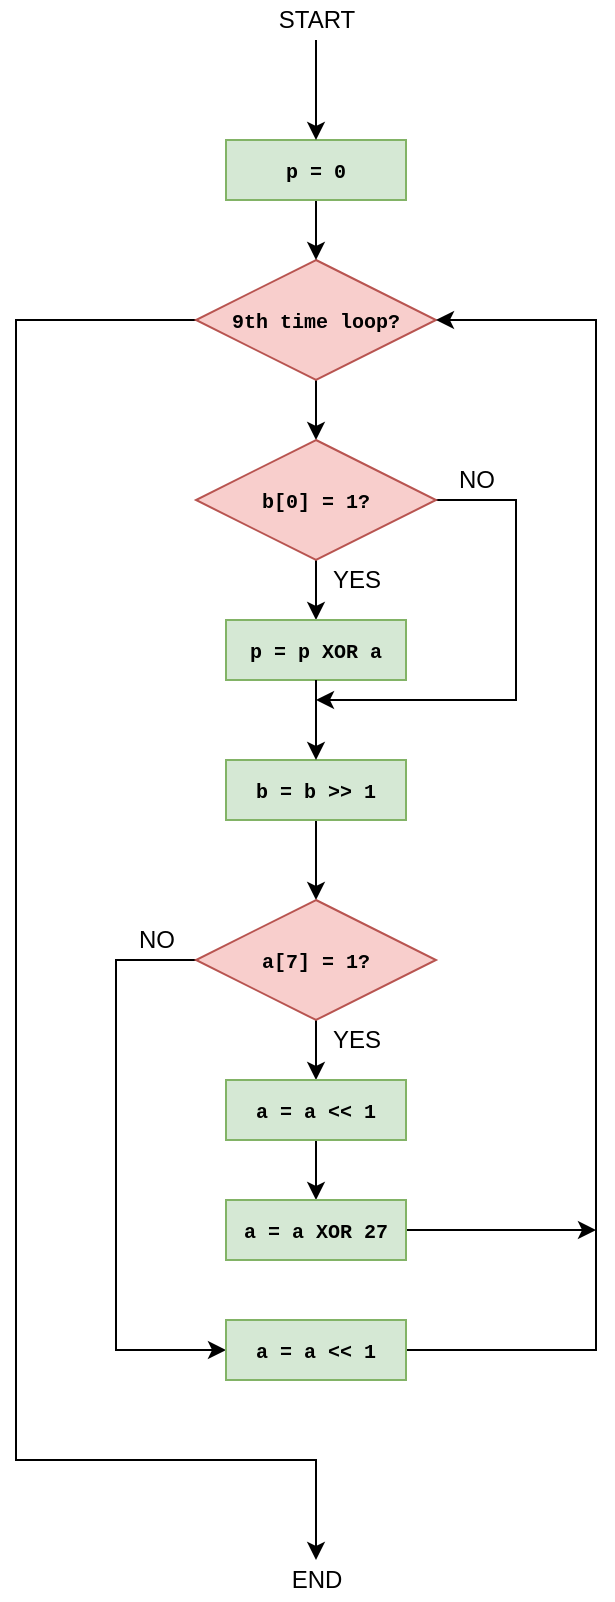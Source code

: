 <mxfile version="14.5.1" type="device"><diagram id="aYbNdX1JL5yYpFF6Q2Vs" name="Page-1"><mxGraphModel dx="599" dy="341" grid="1" gridSize="10" guides="1" tooltips="1" connect="1" arrows="1" fold="1" page="1" pageScale="1" pageWidth="1200" pageHeight="1920" math="0" shadow="0"><root><mxCell id="0"/><mxCell id="1" parent="0"/><mxCell id="p9LIFUeE3I7jYlCQ3jy8-5" value="" style="edgeStyle=orthogonalEdgeStyle;rounded=0;orthogonalLoop=1;jettySize=auto;html=1;" parent="1" source="p9LIFUeE3I7jYlCQ3jy8-1" target="p9LIFUeE3I7jYlCQ3jy8-4" edge="1"><mxGeometry relative="1" as="geometry"/></mxCell><mxCell id="p9LIFUeE3I7jYlCQ3jy8-20" style="edgeStyle=orthogonalEdgeStyle;rounded=0;orthogonalLoop=1;jettySize=auto;html=1;exitX=0;exitY=0.5;exitDx=0;exitDy=0;" parent="1" source="p9LIFUeE3I7jYlCQ3jy8-1" edge="1"><mxGeometry relative="1" as="geometry"><mxPoint x="440" y="800" as="targetPoint"/><Array as="points"><mxPoint x="290" y="180"/><mxPoint x="290" y="750"/><mxPoint x="440" y="750"/></Array></mxGeometry></mxCell><mxCell id="p9LIFUeE3I7jYlCQ3jy8-1" value="&lt;font face=&quot;Courier New&quot; size=&quot;1&quot;&gt;&lt;b&gt;9th time loop?&lt;/b&gt;&lt;/font&gt;" style="rhombus;whiteSpace=wrap;html=1;fillColor=#f8cecc;strokeColor=#b85450;" parent="1" vertex="1"><mxGeometry x="380" y="150" width="120" height="60" as="geometry"/></mxCell><mxCell id="p9LIFUeE3I7jYlCQ3jy8-3" value="" style="edgeStyle=orthogonalEdgeStyle;rounded=0;orthogonalLoop=1;jettySize=auto;html=1;" parent="1" source="p9LIFUeE3I7jYlCQ3jy8-2" target="p9LIFUeE3I7jYlCQ3jy8-1" edge="1"><mxGeometry relative="1" as="geometry"/></mxCell><mxCell id="p9LIFUeE3I7jYlCQ3jy8-2" value="&lt;b&gt;&lt;font face=&quot;Courier New&quot; style=&quot;font-size: 10px&quot;&gt;p = 0&lt;/font&gt;&lt;/b&gt;" style="rounded=0;whiteSpace=wrap;html=1;fillColor=#d5e8d4;strokeColor=#82b366;" parent="1" vertex="1"><mxGeometry x="395" y="90" width="90" height="30" as="geometry"/></mxCell><mxCell id="p9LIFUeE3I7jYlCQ3jy8-7" value="" style="edgeStyle=orthogonalEdgeStyle;rounded=0;orthogonalLoop=1;jettySize=auto;html=1;" parent="1" source="p9LIFUeE3I7jYlCQ3jy8-4" target="p9LIFUeE3I7jYlCQ3jy8-6" edge="1"><mxGeometry relative="1" as="geometry"/></mxCell><mxCell id="p9LIFUeE3I7jYlCQ3jy8-29" style="edgeStyle=orthogonalEdgeStyle;rounded=0;orthogonalLoop=1;jettySize=auto;html=1;exitX=1;exitY=0.5;exitDx=0;exitDy=0;" parent="1" source="p9LIFUeE3I7jYlCQ3jy8-4" edge="1"><mxGeometry relative="1" as="geometry"><mxPoint x="440" y="370" as="targetPoint"/><Array as="points"><mxPoint x="540" y="270"/><mxPoint x="540" y="370"/></Array></mxGeometry></mxCell><mxCell id="p9LIFUeE3I7jYlCQ3jy8-4" value="&lt;font face=&quot;Courier New&quot; size=&quot;1&quot;&gt;&lt;b&gt;b[0] = 1?&lt;/b&gt;&lt;/font&gt;" style="rhombus;whiteSpace=wrap;html=1;fillColor=#f8cecc;strokeColor=#b85450;" parent="1" vertex="1"><mxGeometry x="380" y="240" width="120" height="60" as="geometry"/></mxCell><mxCell id="p9LIFUeE3I7jYlCQ3jy8-9" value="" style="edgeStyle=orthogonalEdgeStyle;rounded=0;orthogonalLoop=1;jettySize=auto;html=1;" parent="1" source="q5ywC1NResnwxDVDFunS-1" target="p9LIFUeE3I7jYlCQ3jy8-8" edge="1"><mxGeometry relative="1" as="geometry"/></mxCell><mxCell id="p9LIFUeE3I7jYlCQ3jy8-6" value="&lt;font face=&quot;Courier New&quot; style=&quot;font-size: 10px&quot;&gt;&lt;b&gt;p = p XOR a&lt;/b&gt;&lt;/font&gt;" style="rounded=0;whiteSpace=wrap;html=1;fillColor=#d5e8d4;strokeColor=#82b366;" parent="1" vertex="1"><mxGeometry x="395" y="330" width="90" height="30" as="geometry"/></mxCell><mxCell id="p9LIFUeE3I7jYlCQ3jy8-11" value="" style="edgeStyle=orthogonalEdgeStyle;rounded=0;orthogonalLoop=1;jettySize=auto;html=1;" parent="1" source="p9LIFUeE3I7jYlCQ3jy8-8" target="p9LIFUeE3I7jYlCQ3jy8-10" edge="1"><mxGeometry relative="1" as="geometry"/></mxCell><mxCell id="p9LIFUeE3I7jYlCQ3jy8-16" style="edgeStyle=orthogonalEdgeStyle;rounded=0;orthogonalLoop=1;jettySize=auto;html=1;exitX=0;exitY=0.5;exitDx=0;exitDy=0;entryX=0;entryY=0.5;entryDx=0;entryDy=0;" parent="1" source="p9LIFUeE3I7jYlCQ3jy8-8" edge="1"><mxGeometry relative="1" as="geometry"><Array as="points"><mxPoint x="340" y="500"/><mxPoint x="340" y="695"/></Array><mxPoint x="395" y="695.0" as="targetPoint"/></mxGeometry></mxCell><mxCell id="p9LIFUeE3I7jYlCQ3jy8-8" value="&lt;font face=&quot;Courier New&quot; style=&quot;font-size: 10px&quot;&gt;&lt;b&gt;a[7] = 1?&lt;/b&gt;&lt;/font&gt;" style="rhombus;whiteSpace=wrap;html=1;fillColor=#f8cecc;strokeColor=#b85450;" parent="1" vertex="1"><mxGeometry x="380" y="470" width="120" height="60" as="geometry"/></mxCell><mxCell id="p9LIFUeE3I7jYlCQ3jy8-13" value="" style="edgeStyle=orthogonalEdgeStyle;rounded=0;orthogonalLoop=1;jettySize=auto;html=1;" parent="1" source="p9LIFUeE3I7jYlCQ3jy8-10" target="p9LIFUeE3I7jYlCQ3jy8-12" edge="1"><mxGeometry relative="1" as="geometry"/></mxCell><mxCell id="p9LIFUeE3I7jYlCQ3jy8-10" value="&lt;font style=&quot;font-size: 10px&quot; face=&quot;Courier New&quot;&gt;&lt;b&gt;a = a &amp;lt;&amp;lt; 1&lt;/b&gt;&lt;/font&gt;" style="rounded=0;whiteSpace=wrap;html=1;fillColor=#d5e8d4;strokeColor=#82b366;" parent="1" vertex="1"><mxGeometry x="395" y="560" width="90" height="30" as="geometry"/></mxCell><mxCell id="p9LIFUeE3I7jYlCQ3jy8-23" style="edgeStyle=orthogonalEdgeStyle;rounded=0;orthogonalLoop=1;jettySize=auto;html=1;exitX=1;exitY=0.5;exitDx=0;exitDy=0;" parent="1" source="p9LIFUeE3I7jYlCQ3jy8-12" edge="1"><mxGeometry relative="1" as="geometry"><mxPoint x="580" y="635" as="targetPoint"/></mxGeometry></mxCell><mxCell id="p9LIFUeE3I7jYlCQ3jy8-12" value="&lt;font face=&quot;Courier New&quot; style=&quot;font-size: 10px&quot;&gt;&lt;b&gt;a = a XOR 27&lt;/b&gt;&lt;/font&gt;" style="rounded=0;whiteSpace=wrap;html=1;fillColor=#d5e8d4;strokeColor=#82b366;" parent="1" vertex="1"><mxGeometry x="395" y="620" width="90" height="30" as="geometry"/></mxCell><mxCell id="p9LIFUeE3I7jYlCQ3jy8-18" style="edgeStyle=orthogonalEdgeStyle;rounded=0;orthogonalLoop=1;jettySize=auto;html=1;entryX=1;entryY=0.5;entryDx=0;entryDy=0;exitX=0.5;exitY=1;exitDx=0;exitDy=0;" parent="1" source="p9LIFUeE3I7jYlCQ3jy8-21" target="p9LIFUeE3I7jYlCQ3jy8-1" edge="1"><mxGeometry relative="1" as="geometry"><mxPoint x="600" y="180" as="targetPoint"/><mxPoint x="500" y="650" as="sourcePoint"/><Array as="points"><mxPoint x="440" y="695"/><mxPoint x="580" y="695"/><mxPoint x="580" y="180"/></Array></mxGeometry></mxCell><mxCell id="p9LIFUeE3I7jYlCQ3jy8-15" value="" style="endArrow=classic;html=1;entryX=0.5;entryY=0;entryDx=0;entryDy=0;" parent="1" target="p9LIFUeE3I7jYlCQ3jy8-2" edge="1"><mxGeometry width="50" height="50" relative="1" as="geometry"><mxPoint x="440" y="40" as="sourcePoint"/><mxPoint x="470" y="140" as="targetPoint"/></mxGeometry></mxCell><mxCell id="p9LIFUeE3I7jYlCQ3jy8-21" value="&lt;font face=&quot;Courier New&quot; style=&quot;font-size: 10px&quot;&gt;&lt;b&gt;a = a &amp;lt;&amp;lt; 1&lt;/b&gt;&lt;/font&gt;" style="rounded=0;whiteSpace=wrap;html=1;fillColor=#d5e8d4;strokeColor=#82b366;" parent="1" vertex="1"><mxGeometry x="395" y="680" width="90" height="30" as="geometry"/></mxCell><mxCell id="p9LIFUeE3I7jYlCQ3jy8-24" value="YES" style="text;html=1;align=center;verticalAlign=middle;resizable=0;points=[];autosize=1;" parent="1" vertex="1"><mxGeometry x="440" y="530" width="40" height="20" as="geometry"/></mxCell><mxCell id="p9LIFUeE3I7jYlCQ3jy8-25" value="NO" style="text;html=1;align=center;verticalAlign=middle;resizable=0;points=[];autosize=1;" parent="1" vertex="1"><mxGeometry x="345" y="480" width="30" height="20" as="geometry"/></mxCell><mxCell id="p9LIFUeE3I7jYlCQ3jy8-26" value="END" style="text;html=1;align=center;verticalAlign=middle;resizable=0;points=[];autosize=1;" parent="1" vertex="1"><mxGeometry x="420" y="800" width="40" height="20" as="geometry"/></mxCell><mxCell id="p9LIFUeE3I7jYlCQ3jy8-27" value="YES" style="text;html=1;align=center;verticalAlign=middle;resizable=0;points=[];autosize=1;" parent="1" vertex="1"><mxGeometry x="440" y="300" width="40" height="20" as="geometry"/></mxCell><mxCell id="p9LIFUeE3I7jYlCQ3jy8-28" value="START" style="text;html=1;align=center;verticalAlign=middle;resizable=0;points=[];autosize=1;" parent="1" vertex="1"><mxGeometry x="415" y="20" width="50" height="20" as="geometry"/></mxCell><mxCell id="p9LIFUeE3I7jYlCQ3jy8-30" value="NO" style="text;html=1;align=center;verticalAlign=middle;resizable=0;points=[];autosize=1;" parent="1" vertex="1"><mxGeometry x="505" y="250" width="30" height="20" as="geometry"/></mxCell><mxCell id="q5ywC1NResnwxDVDFunS-1" value="&lt;font face=&quot;Courier New&quot; style=&quot;font-size: 10px&quot;&gt;&lt;b&gt;b = b &amp;gt;&amp;gt; 1&lt;/b&gt;&lt;/font&gt;" style="rounded=0;whiteSpace=wrap;html=1;fillColor=#d5e8d4;strokeColor=#82b366;" vertex="1" parent="1"><mxGeometry x="395" y="400" width="90" height="30" as="geometry"/></mxCell><mxCell id="q5ywC1NResnwxDVDFunS-2" value="" style="edgeStyle=orthogonalEdgeStyle;rounded=0;orthogonalLoop=1;jettySize=auto;html=1;" edge="1" parent="1" source="p9LIFUeE3I7jYlCQ3jy8-6" target="q5ywC1NResnwxDVDFunS-1"><mxGeometry relative="1" as="geometry"><mxPoint x="440" y="360" as="sourcePoint"/><mxPoint x="440" y="470" as="targetPoint"/></mxGeometry></mxCell></root></mxGraphModel></diagram></mxfile>